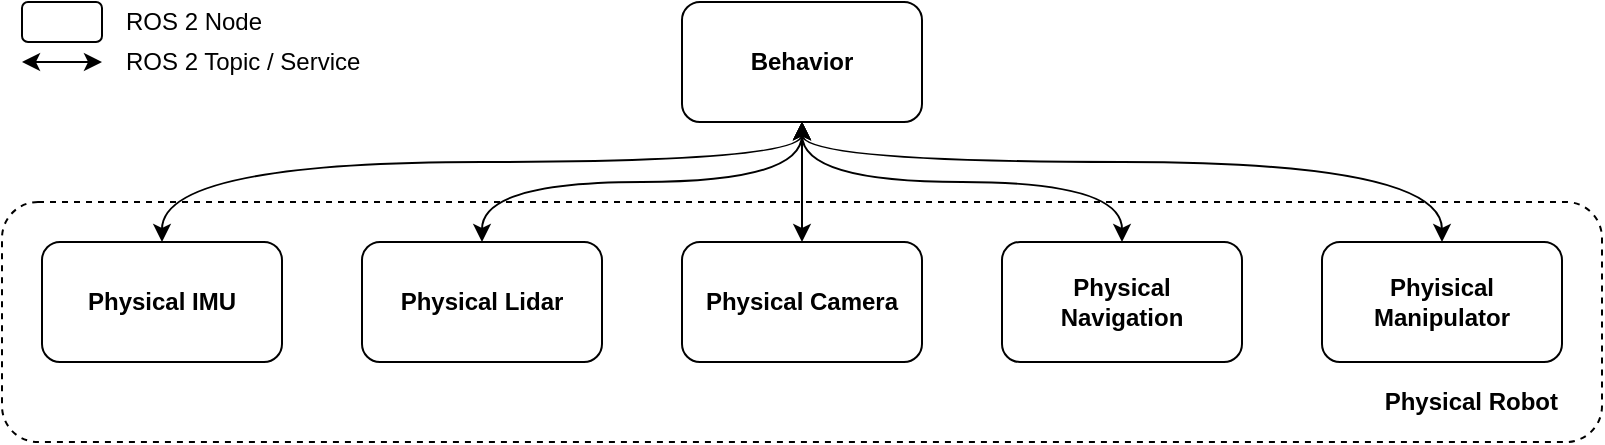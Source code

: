 <mxfile version="13.10.0" type="embed">
    <diagram id="wMqRLWRd7nqYQM558t5j" name="Page-1">
        <mxGraphModel dx="554" dy="504" grid="1" gridSize="10" guides="1" tooltips="1" connect="1" arrows="1" fold="1" page="1" pageScale="1" pageWidth="80" pageHeight="80" math="0" shadow="0">
            <root>
                <mxCell id="0"/>
                <mxCell id="1" parent="0"/>
                <mxCell id="eulNJtFfLloYrVbK-d2Q-2" value="" style="rounded=1;whiteSpace=wrap;html=1;dashed=1;fillColor=none;" parent="1" vertex="1">
                    <mxGeometry x="-80" y="110" width="800" height="120" as="geometry"/>
                </mxCell>
                <mxCell id="xf3yS8weDeZ-gSXv8qe_-4" value="&lt;b&gt;Behavior&lt;/b&gt;" style="rounded=1;whiteSpace=wrap;html=1;" parent="1" vertex="1">
                    <mxGeometry x="260" y="10" width="120" height="60" as="geometry"/>
                </mxCell>
                <mxCell id="eulNJtFfLloYrVbK-d2Q-9" style="edgeStyle=orthogonalEdgeStyle;curved=1;rounded=0;orthogonalLoop=1;jettySize=auto;html=1;entryX=0.5;entryY=1;entryDx=0;entryDy=0;startArrow=classic;startFill=1;" parent="1" source="xf3yS8weDeZ-gSXv8qe_-6" target="xf3yS8weDeZ-gSXv8qe_-4" edge="1">
                    <mxGeometry relative="1" as="geometry">
                        <Array as="points">
                            <mxPoint y="90"/>
                            <mxPoint x="320" y="90"/>
                        </Array>
                    </mxGeometry>
                </mxCell>
                <mxCell id="xf3yS8weDeZ-gSXv8qe_-6" value="&lt;b&gt;Physical IMU&lt;/b&gt;" style="rounded=1;whiteSpace=wrap;html=1;" parent="1" vertex="1">
                    <mxGeometry x="-60" y="130" width="120" height="60" as="geometry"/>
                </mxCell>
                <mxCell id="eulNJtFfLloYrVbK-d2Q-11" style="edgeStyle=orthogonalEdgeStyle;curved=1;rounded=0;orthogonalLoop=1;jettySize=auto;html=1;startArrow=classic;startFill=1;entryX=0.5;entryY=1;entryDx=0;entryDy=0;" parent="1" source="xf3yS8weDeZ-gSXv8qe_-7" target="xf3yS8weDeZ-gSXv8qe_-4" edge="1">
                    <mxGeometry relative="1" as="geometry">
                        <mxPoint x="320" y="80" as="targetPoint"/>
                    </mxGeometry>
                </mxCell>
                <mxCell id="xf3yS8weDeZ-gSXv8qe_-7" value="&lt;b&gt;Physical Camera&lt;/b&gt;" style="rounded=1;whiteSpace=wrap;html=1;" parent="1" vertex="1">
                    <mxGeometry x="260" y="130" width="120" height="60" as="geometry"/>
                </mxCell>
                <mxCell id="eulNJtFfLloYrVbK-d2Q-12" style="edgeStyle=orthogonalEdgeStyle;curved=1;rounded=0;orthogonalLoop=1;jettySize=auto;html=1;entryX=0.5;entryY=1;entryDx=0;entryDy=0;startArrow=classic;startFill=1;" parent="1" source="xf3yS8weDeZ-gSXv8qe_-8" target="xf3yS8weDeZ-gSXv8qe_-4" edge="1">
                    <mxGeometry relative="1" as="geometry">
                        <Array as="points">
                            <mxPoint x="480" y="100"/>
                            <mxPoint x="320" y="100"/>
                        </Array>
                    </mxGeometry>
                </mxCell>
                <mxCell id="xf3yS8weDeZ-gSXv8qe_-8" value="&lt;b&gt;Physical&lt;br&gt;Navigation&lt;/b&gt;" style="rounded=1;whiteSpace=wrap;html=1;" parent="1" vertex="1">
                    <mxGeometry x="420" y="130" width="120" height="60" as="geometry"/>
                </mxCell>
                <mxCell id="eulNJtFfLloYrVbK-d2Q-13" style="edgeStyle=orthogonalEdgeStyle;curved=1;rounded=0;orthogonalLoop=1;jettySize=auto;html=1;entryX=0.5;entryY=1;entryDx=0;entryDy=0;startArrow=classic;startFill=1;" parent="1" source="xf3yS8weDeZ-gSXv8qe_-9" target="xf3yS8weDeZ-gSXv8qe_-4" edge="1">
                    <mxGeometry relative="1" as="geometry">
                        <Array as="points">
                            <mxPoint x="640" y="90"/>
                            <mxPoint x="320" y="90"/>
                        </Array>
                    </mxGeometry>
                </mxCell>
                <mxCell id="xf3yS8weDeZ-gSXv8qe_-9" value="&lt;b&gt;Phyisical Manipulator&lt;/b&gt;" style="rounded=1;whiteSpace=wrap;html=1;" parent="1" vertex="1">
                    <mxGeometry x="580" y="130" width="120" height="60" as="geometry"/>
                </mxCell>
                <mxCell id="eulNJtFfLloYrVbK-d2Q-10" style="edgeStyle=orthogonalEdgeStyle;curved=1;rounded=0;orthogonalLoop=1;jettySize=auto;html=1;startArrow=classic;startFill=1;" parent="1" source="eulNJtFfLloYrVbK-d2Q-1" target="xf3yS8weDeZ-gSXv8qe_-4" edge="1">
                    <mxGeometry relative="1" as="geometry">
                        <Array as="points">
                            <mxPoint x="160" y="100"/>
                            <mxPoint x="320" y="100"/>
                        </Array>
                    </mxGeometry>
                </mxCell>
                <mxCell id="eulNJtFfLloYrVbK-d2Q-1" value="&lt;b&gt;Physical Lidar&lt;/b&gt;" style="rounded=1;whiteSpace=wrap;html=1;" parent="1" vertex="1">
                    <mxGeometry x="100" y="130" width="120" height="60" as="geometry"/>
                </mxCell>
                <mxCell id="eulNJtFfLloYrVbK-d2Q-3" value="&lt;b&gt;Physical Robot&lt;/b&gt;" style="text;html=1;strokeColor=none;fillColor=none;align=right;verticalAlign=middle;whiteSpace=wrap;rounded=0;dashed=1;" parent="1" vertex="1">
                    <mxGeometry x="400" y="200" width="300" height="20" as="geometry"/>
                </mxCell>
                <mxCell id="eulNJtFfLloYrVbK-d2Q-14" value="" style="rounded=1;whiteSpace=wrap;html=1;fillColor=none;" parent="1" vertex="1">
                    <mxGeometry x="-70" y="10" width="40" height="20" as="geometry"/>
                </mxCell>
                <mxCell id="hlaBwW5kQEn4N7mB56Rf-1" value="ROS 2 Node" style="text;html=1;strokeColor=none;fillColor=none;align=left;verticalAlign=middle;whiteSpace=wrap;rounded=0;" parent="1" vertex="1">
                    <mxGeometry x="-20" y="10" width="80" height="20" as="geometry"/>
                </mxCell>
                <mxCell id="hlaBwW5kQEn4N7mB56Rf-3" value="" style="endArrow=classic;html=1;endFill=1;startArrow=classic;startFill=1;" parent="1" edge="1">
                    <mxGeometry width="50" height="50" relative="1" as="geometry">
                        <mxPoint x="-70" y="40" as="sourcePoint"/>
                        <mxPoint x="-30" y="40" as="targetPoint"/>
                    </mxGeometry>
                </mxCell>
                <mxCell id="hlaBwW5kQEn4N7mB56Rf-4" value="ROS 2 Topic / Service" style="text;html=1;strokeColor=none;fillColor=none;align=left;verticalAlign=middle;whiteSpace=wrap;rounded=0;" parent="1" vertex="1">
                    <mxGeometry x="-20" y="30" width="130" height="20" as="geometry"/>
                </mxCell>
            </root>
        </mxGraphModel>
    </diagram>
</mxfile>